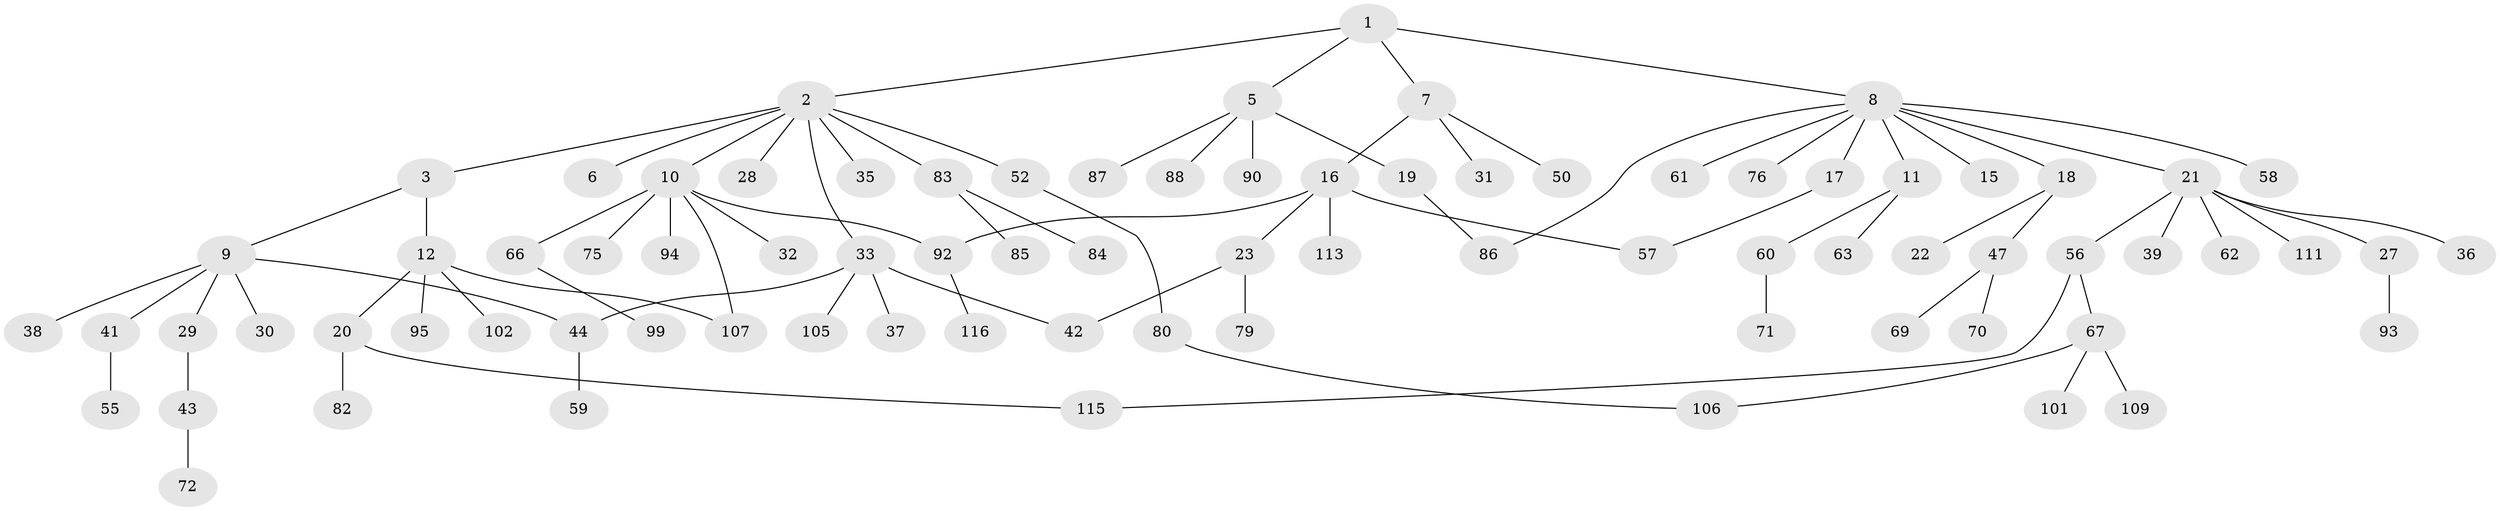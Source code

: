 // Generated by graph-tools (version 1.1) at 2025/51/02/27/25 19:51:39]
// undirected, 81 vertices, 88 edges
graph export_dot {
graph [start="1"]
  node [color=gray90,style=filled];
  1;
  2 [super="+4"];
  3;
  5 [super="+45"];
  6;
  7 [super="+48"];
  8 [super="+13"];
  9 [super="+110"];
  10 [super="+26"];
  11 [super="+40"];
  12 [super="+14"];
  15;
  16 [super="+46"];
  17 [super="+108"];
  18 [super="+51"];
  19 [super="+49"];
  20 [super="+25"];
  21 [super="+24"];
  22;
  23 [super="+100"];
  27 [super="+34"];
  28 [super="+112"];
  29 [super="+78"];
  30 [super="+98"];
  31 [super="+103"];
  32 [super="+73"];
  33 [super="+65"];
  35;
  36;
  37 [super="+64"];
  38 [super="+53"];
  39;
  41 [super="+77"];
  42;
  43;
  44;
  47 [super="+68"];
  50;
  52 [super="+54"];
  55 [super="+89"];
  56;
  57;
  58 [super="+91"];
  59 [super="+118"];
  60 [super="+81"];
  61;
  62 [super="+117"];
  63;
  66;
  67 [super="+96"];
  69;
  70;
  71;
  72 [super="+74"];
  75;
  76;
  79;
  80;
  82;
  83;
  84;
  85;
  86;
  87 [super="+114"];
  88;
  90 [super="+97"];
  92 [super="+104"];
  93;
  94;
  95;
  99;
  101;
  102;
  105;
  106;
  107;
  109;
  111;
  113;
  115;
  116;
  1 -- 2;
  1 -- 5;
  1 -- 7;
  1 -- 8;
  2 -- 3;
  2 -- 6;
  2 -- 10;
  2 -- 33;
  2 -- 35;
  2 -- 83;
  2 -- 28;
  2 -- 52;
  3 -- 9;
  3 -- 12;
  5 -- 19;
  5 -- 88;
  5 -- 90;
  5 -- 87;
  7 -- 16;
  7 -- 31;
  7 -- 50;
  8 -- 11;
  8 -- 17;
  8 -- 61;
  8 -- 76;
  8 -- 86;
  8 -- 18;
  8 -- 21;
  8 -- 58;
  8 -- 15;
  9 -- 29;
  9 -- 30;
  9 -- 38;
  9 -- 41;
  9 -- 44;
  10 -- 32;
  10 -- 66;
  10 -- 92;
  10 -- 94;
  10 -- 107;
  10 -- 75;
  11 -- 60;
  11 -- 63;
  12 -- 20;
  12 -- 107;
  12 -- 102;
  12 -- 95;
  16 -- 23;
  16 -- 57;
  16 -- 113;
  16 -- 92;
  17 -- 57;
  18 -- 22;
  18 -- 47;
  19 -- 86;
  20 -- 82;
  20 -- 115;
  21 -- 39;
  21 -- 56;
  21 -- 111;
  21 -- 27;
  21 -- 36;
  21 -- 62;
  23 -- 42;
  23 -- 79;
  27 -- 93;
  29 -- 43;
  33 -- 37;
  33 -- 44;
  33 -- 42;
  33 -- 105;
  41 -- 55;
  43 -- 72;
  44 -- 59;
  47 -- 69;
  47 -- 70;
  52 -- 80;
  56 -- 67;
  56 -- 115;
  60 -- 71;
  66 -- 99;
  67 -- 101;
  67 -- 106;
  67 -- 109;
  80 -- 106;
  83 -- 84;
  83 -- 85;
  92 -- 116;
}
